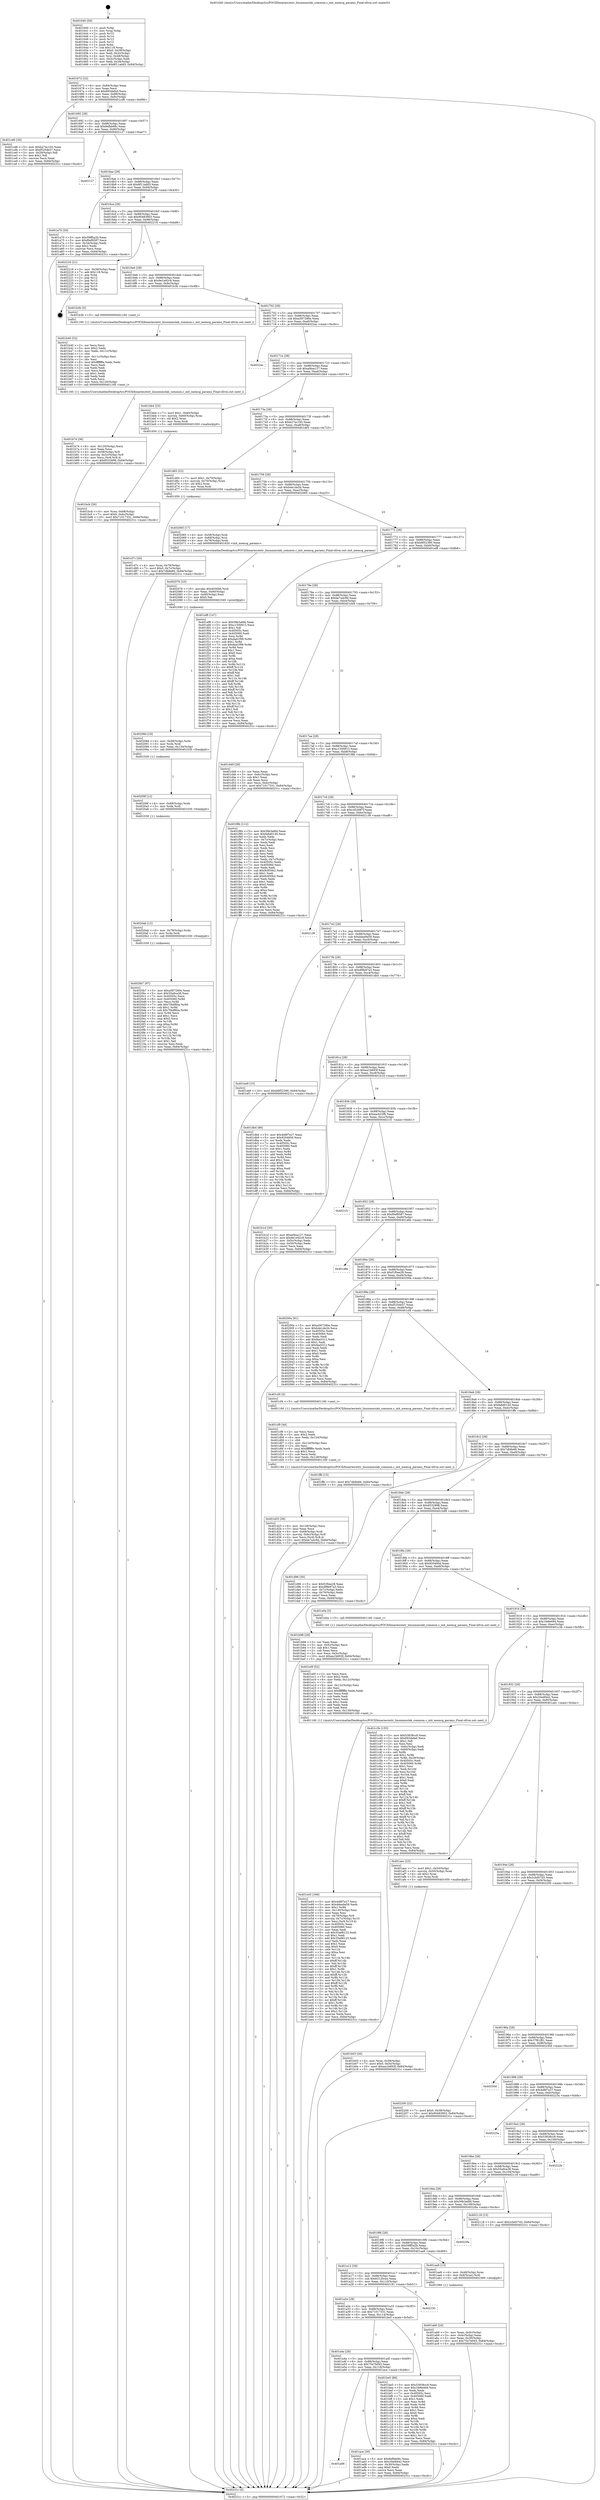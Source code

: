 digraph "0x401640" {
  label = "0x401640 (/mnt/c/Users/mathe/Desktop/tcc/POCII/binaries/extr_linuxmmslab_common.c_init_memcg_params_Final-ollvm.out::main(0))"
  labelloc = "t"
  node[shape=record]

  Entry [label="",width=0.3,height=0.3,shape=circle,fillcolor=black,style=filled]
  "0x401672" [label="{
     0x401672 [32]\l
     | [instrs]\l
     &nbsp;&nbsp;0x401672 \<+6\>: mov -0x84(%rbp),%eax\l
     &nbsp;&nbsp;0x401678 \<+2\>: mov %eax,%ecx\l
     &nbsp;&nbsp;0x40167a \<+6\>: sub $0x893defa0,%ecx\l
     &nbsp;&nbsp;0x401680 \<+6\>: mov %eax,-0x88(%rbp)\l
     &nbsp;&nbsp;0x401686 \<+6\>: mov %ecx,-0x8c(%rbp)\l
     &nbsp;&nbsp;0x40168c \<+6\>: je 0000000000401cd6 \<main+0x696\>\l
  }"]
  "0x401cd6" [label="{
     0x401cd6 [30]\l
     | [instrs]\l
     &nbsp;&nbsp;0x401cd6 \<+5\>: mov $0xb27ec193,%eax\l
     &nbsp;&nbsp;0x401cdb \<+5\>: mov $0xf525de57,%ecx\l
     &nbsp;&nbsp;0x401ce0 \<+3\>: mov -0x29(%rbp),%dl\l
     &nbsp;&nbsp;0x401ce3 \<+3\>: test $0x1,%dl\l
     &nbsp;&nbsp;0x401ce6 \<+3\>: cmovne %ecx,%eax\l
     &nbsp;&nbsp;0x401ce9 \<+6\>: mov %eax,-0x84(%rbp)\l
     &nbsp;&nbsp;0x401cef \<+5\>: jmp 000000000040231c \<main+0xcdc\>\l
  }"]
  "0x401692" [label="{
     0x401692 [28]\l
     | [instrs]\l
     &nbsp;&nbsp;0x401692 \<+5\>: jmp 0000000000401697 \<main+0x57\>\l
     &nbsp;&nbsp;0x401697 \<+6\>: mov -0x88(%rbp),%eax\l
     &nbsp;&nbsp;0x40169d \<+5\>: sub $0x8efbb68c,%eax\l
     &nbsp;&nbsp;0x4016a2 \<+6\>: mov %eax,-0x90(%rbp)\l
     &nbsp;&nbsp;0x4016a8 \<+6\>: je 0000000000402127 \<main+0xae7\>\l
  }"]
  Exit [label="",width=0.3,height=0.3,shape=circle,fillcolor=black,style=filled,peripheries=2]
  "0x402127" [label="{
     0x402127\l
  }", style=dashed]
  "0x4016ae" [label="{
     0x4016ae [28]\l
     | [instrs]\l
     &nbsp;&nbsp;0x4016ae \<+5\>: jmp 00000000004016b3 \<main+0x73\>\l
     &nbsp;&nbsp;0x4016b3 \<+6\>: mov -0x88(%rbp),%eax\l
     &nbsp;&nbsp;0x4016b9 \<+5\>: sub $0x8f11add3,%eax\l
     &nbsp;&nbsp;0x4016be \<+6\>: mov %eax,-0x94(%rbp)\l
     &nbsp;&nbsp;0x4016c4 \<+6\>: je 0000000000401a70 \<main+0x430\>\l
  }"]
  "0x4020b7" [label="{
     0x4020b7 [97]\l
     | [instrs]\l
     &nbsp;&nbsp;0x4020b7 \<+5\>: mov $0xa587280e,%eax\l
     &nbsp;&nbsp;0x4020bc \<+5\>: mov $0x55a9ca38,%esi\l
     &nbsp;&nbsp;0x4020c1 \<+7\>: mov 0x40505c,%ecx\l
     &nbsp;&nbsp;0x4020c8 \<+8\>: mov 0x405060,%r8d\l
     &nbsp;&nbsp;0x4020d0 \<+3\>: mov %ecx,%r9d\l
     &nbsp;&nbsp;0x4020d3 \<+7\>: add $0x7f4df6ba,%r9d\l
     &nbsp;&nbsp;0x4020da \<+4\>: sub $0x1,%r9d\l
     &nbsp;&nbsp;0x4020de \<+7\>: sub $0x7f4df6ba,%r9d\l
     &nbsp;&nbsp;0x4020e5 \<+4\>: imul %r9d,%ecx\l
     &nbsp;&nbsp;0x4020e9 \<+3\>: and $0x1,%ecx\l
     &nbsp;&nbsp;0x4020ec \<+3\>: cmp $0x0,%ecx\l
     &nbsp;&nbsp;0x4020ef \<+4\>: sete %r10b\l
     &nbsp;&nbsp;0x4020f3 \<+4\>: cmp $0xa,%r8d\l
     &nbsp;&nbsp;0x4020f7 \<+4\>: setl %r11b\l
     &nbsp;&nbsp;0x4020fb \<+3\>: mov %r10b,%bl\l
     &nbsp;&nbsp;0x4020fe \<+3\>: and %r11b,%bl\l
     &nbsp;&nbsp;0x402101 \<+3\>: xor %r11b,%r10b\l
     &nbsp;&nbsp;0x402104 \<+3\>: or %r10b,%bl\l
     &nbsp;&nbsp;0x402107 \<+3\>: test $0x1,%bl\l
     &nbsp;&nbsp;0x40210a \<+3\>: cmovne %esi,%eax\l
     &nbsp;&nbsp;0x40210d \<+6\>: mov %eax,-0x84(%rbp)\l
     &nbsp;&nbsp;0x402113 \<+5\>: jmp 000000000040231c \<main+0xcdc\>\l
  }"]
  "0x401a70" [label="{
     0x401a70 [30]\l
     | [instrs]\l
     &nbsp;&nbsp;0x401a70 \<+5\>: mov $0x59ff5a2b,%eax\l
     &nbsp;&nbsp;0x401a75 \<+5\>: mov $0xf0ef9587,%ecx\l
     &nbsp;&nbsp;0x401a7a \<+3\>: mov -0x34(%rbp),%edx\l
     &nbsp;&nbsp;0x401a7d \<+3\>: cmp $0x2,%edx\l
     &nbsp;&nbsp;0x401a80 \<+3\>: cmovne %ecx,%eax\l
     &nbsp;&nbsp;0x401a83 \<+6\>: mov %eax,-0x84(%rbp)\l
     &nbsp;&nbsp;0x401a89 \<+5\>: jmp 000000000040231c \<main+0xcdc\>\l
  }"]
  "0x4016ca" [label="{
     0x4016ca [28]\l
     | [instrs]\l
     &nbsp;&nbsp;0x4016ca \<+5\>: jmp 00000000004016cf \<main+0x8f\>\l
     &nbsp;&nbsp;0x4016cf \<+6\>: mov -0x88(%rbp),%eax\l
     &nbsp;&nbsp;0x4016d5 \<+5\>: sub $0x90483903,%eax\l
     &nbsp;&nbsp;0x4016da \<+6\>: mov %eax,-0x98(%rbp)\l
     &nbsp;&nbsp;0x4016e0 \<+6\>: je 0000000000402216 \<main+0xbd6\>\l
  }"]
  "0x40231c" [label="{
     0x40231c [5]\l
     | [instrs]\l
     &nbsp;&nbsp;0x40231c \<+5\>: jmp 0000000000401672 \<main+0x32\>\l
  }"]
  "0x401640" [label="{
     0x401640 [50]\l
     | [instrs]\l
     &nbsp;&nbsp;0x401640 \<+1\>: push %rbp\l
     &nbsp;&nbsp;0x401641 \<+3\>: mov %rsp,%rbp\l
     &nbsp;&nbsp;0x401644 \<+2\>: push %r15\l
     &nbsp;&nbsp;0x401646 \<+2\>: push %r14\l
     &nbsp;&nbsp;0x401648 \<+2\>: push %r13\l
     &nbsp;&nbsp;0x40164a \<+2\>: push %r12\l
     &nbsp;&nbsp;0x40164c \<+1\>: push %rbx\l
     &nbsp;&nbsp;0x40164d \<+7\>: sub $0x118,%rsp\l
     &nbsp;&nbsp;0x401654 \<+7\>: movl $0x0,-0x38(%rbp)\l
     &nbsp;&nbsp;0x40165b \<+3\>: mov %edi,-0x3c(%rbp)\l
     &nbsp;&nbsp;0x40165e \<+4\>: mov %rsi,-0x48(%rbp)\l
     &nbsp;&nbsp;0x401662 \<+3\>: mov -0x3c(%rbp),%edi\l
     &nbsp;&nbsp;0x401665 \<+3\>: mov %edi,-0x34(%rbp)\l
     &nbsp;&nbsp;0x401668 \<+10\>: movl $0x8f11add3,-0x84(%rbp)\l
  }"]
  "0x4020ab" [label="{
     0x4020ab [12]\l
     | [instrs]\l
     &nbsp;&nbsp;0x4020ab \<+4\>: mov -0x78(%rbp),%rdx\l
     &nbsp;&nbsp;0x4020af \<+3\>: mov %rdx,%rdi\l
     &nbsp;&nbsp;0x4020b2 \<+5\>: call 0000000000401030 \<free@plt\>\l
     | [calls]\l
     &nbsp;&nbsp;0x401030 \{1\} (unknown)\l
  }"]
  "0x402216" [label="{
     0x402216 [21]\l
     | [instrs]\l
     &nbsp;&nbsp;0x402216 \<+3\>: mov -0x38(%rbp),%eax\l
     &nbsp;&nbsp;0x402219 \<+7\>: add $0x118,%rsp\l
     &nbsp;&nbsp;0x402220 \<+1\>: pop %rbx\l
     &nbsp;&nbsp;0x402221 \<+2\>: pop %r12\l
     &nbsp;&nbsp;0x402223 \<+2\>: pop %r13\l
     &nbsp;&nbsp;0x402225 \<+2\>: pop %r14\l
     &nbsp;&nbsp;0x402227 \<+2\>: pop %r15\l
     &nbsp;&nbsp;0x402229 \<+1\>: pop %rbp\l
     &nbsp;&nbsp;0x40222a \<+1\>: ret\l
  }"]
  "0x4016e6" [label="{
     0x4016e6 [28]\l
     | [instrs]\l
     &nbsp;&nbsp;0x4016e6 \<+5\>: jmp 00000000004016eb \<main+0xab\>\l
     &nbsp;&nbsp;0x4016eb \<+6\>: mov -0x88(%rbp),%eax\l
     &nbsp;&nbsp;0x4016f1 \<+5\>: sub $0x9e1e92c9,%eax\l
     &nbsp;&nbsp;0x4016f6 \<+6\>: mov %eax,-0x9c(%rbp)\l
     &nbsp;&nbsp;0x4016fc \<+6\>: je 0000000000401b3b \<main+0x4fb\>\l
  }"]
  "0x40209f" [label="{
     0x40209f [12]\l
     | [instrs]\l
     &nbsp;&nbsp;0x40209f \<+4\>: mov -0x68(%rbp),%rdx\l
     &nbsp;&nbsp;0x4020a3 \<+3\>: mov %rdx,%rdi\l
     &nbsp;&nbsp;0x4020a6 \<+5\>: call 0000000000401030 \<free@plt\>\l
     | [calls]\l
     &nbsp;&nbsp;0x401030 \{1\} (unknown)\l
  }"]
  "0x401b3b" [label="{
     0x401b3b [5]\l
     | [instrs]\l
     &nbsp;&nbsp;0x401b3b \<+5\>: call 0000000000401160 \<next_i\>\l
     | [calls]\l
     &nbsp;&nbsp;0x401160 \{1\} (/mnt/c/Users/mathe/Desktop/tcc/POCII/binaries/extr_linuxmmslab_common.c_init_memcg_params_Final-ollvm.out::next_i)\l
  }"]
  "0x401702" [label="{
     0x401702 [28]\l
     | [instrs]\l
     &nbsp;&nbsp;0x401702 \<+5\>: jmp 0000000000401707 \<main+0xc7\>\l
     &nbsp;&nbsp;0x401707 \<+6\>: mov -0x88(%rbp),%eax\l
     &nbsp;&nbsp;0x40170d \<+5\>: sub $0xa587280e,%eax\l
     &nbsp;&nbsp;0x401712 \<+6\>: mov %eax,-0xa0(%rbp)\l
     &nbsp;&nbsp;0x401718 \<+6\>: je 00000000004022ac \<main+0xc6c\>\l
  }"]
  "0x40208d" [label="{
     0x40208d [18]\l
     | [instrs]\l
     &nbsp;&nbsp;0x40208d \<+4\>: mov -0x58(%rbp),%rdx\l
     &nbsp;&nbsp;0x402091 \<+3\>: mov %rdx,%rdi\l
     &nbsp;&nbsp;0x402094 \<+6\>: mov %eax,-0x134(%rbp)\l
     &nbsp;&nbsp;0x40209a \<+5\>: call 0000000000401030 \<free@plt\>\l
     | [calls]\l
     &nbsp;&nbsp;0x401030 \{1\} (unknown)\l
  }"]
  "0x4022ac" [label="{
     0x4022ac\l
  }", style=dashed]
  "0x40171e" [label="{
     0x40171e [28]\l
     | [instrs]\l
     &nbsp;&nbsp;0x40171e \<+5\>: jmp 0000000000401723 \<main+0xe3\>\l
     &nbsp;&nbsp;0x401723 \<+6\>: mov -0x88(%rbp),%eax\l
     &nbsp;&nbsp;0x401729 \<+5\>: sub $0xaf4ea127,%eax\l
     &nbsp;&nbsp;0x40172e \<+6\>: mov %eax,-0xa4(%rbp)\l
     &nbsp;&nbsp;0x401734 \<+6\>: je 0000000000401bb4 \<main+0x574\>\l
  }"]
  "0x402076" [label="{
     0x402076 [23]\l
     | [instrs]\l
     &nbsp;&nbsp;0x402076 \<+10\>: movabs $0x4030b6,%rdi\l
     &nbsp;&nbsp;0x402080 \<+3\>: mov %eax,-0x80(%rbp)\l
     &nbsp;&nbsp;0x402083 \<+3\>: mov -0x80(%rbp),%esi\l
     &nbsp;&nbsp;0x402086 \<+2\>: mov $0x0,%al\l
     &nbsp;&nbsp;0x402088 \<+5\>: call 0000000000401040 \<printf@plt\>\l
     | [calls]\l
     &nbsp;&nbsp;0x401040 \{1\} (unknown)\l
  }"]
  "0x401bb4" [label="{
     0x401bb4 [23]\l
     | [instrs]\l
     &nbsp;&nbsp;0x401bb4 \<+7\>: movl $0x1,-0x60(%rbp)\l
     &nbsp;&nbsp;0x401bbb \<+4\>: movslq -0x60(%rbp),%rax\l
     &nbsp;&nbsp;0x401bbf \<+4\>: shl $0x2,%rax\l
     &nbsp;&nbsp;0x401bc3 \<+3\>: mov %rax,%rdi\l
     &nbsp;&nbsp;0x401bc6 \<+5\>: call 0000000000401050 \<malloc@plt\>\l
     | [calls]\l
     &nbsp;&nbsp;0x401050 \{1\} (unknown)\l
  }"]
  "0x40173a" [label="{
     0x40173a [28]\l
     | [instrs]\l
     &nbsp;&nbsp;0x40173a \<+5\>: jmp 000000000040173f \<main+0xff\>\l
     &nbsp;&nbsp;0x40173f \<+6\>: mov -0x88(%rbp),%eax\l
     &nbsp;&nbsp;0x401745 \<+5\>: sub $0xb27ec193,%eax\l
     &nbsp;&nbsp;0x40174a \<+6\>: mov %eax,-0xa8(%rbp)\l
     &nbsp;&nbsp;0x401750 \<+6\>: je 0000000000401d65 \<main+0x725\>\l
  }"]
  "0x401e43" [label="{
     0x401e43 [166]\l
     | [instrs]\l
     &nbsp;&nbsp;0x401e43 \<+5\>: mov $0x4d8f7e27,%ecx\l
     &nbsp;&nbsp;0x401e48 \<+5\>: mov $0xddea9a59,%edx\l
     &nbsp;&nbsp;0x401e4d \<+3\>: mov $0x1,%r8b\l
     &nbsp;&nbsp;0x401e50 \<+6\>: mov -0x130(%rbp),%esi\l
     &nbsp;&nbsp;0x401e56 \<+3\>: imul %eax,%esi\l
     &nbsp;&nbsp;0x401e59 \<+4\>: mov -0x78(%rbp),%r9\l
     &nbsp;&nbsp;0x401e5d \<+4\>: movslq -0x7c(%rbp),%r10\l
     &nbsp;&nbsp;0x401e61 \<+4\>: mov %esi,(%r9,%r10,4)\l
     &nbsp;&nbsp;0x401e65 \<+7\>: mov 0x40505c,%eax\l
     &nbsp;&nbsp;0x401e6c \<+7\>: mov 0x405060,%esi\l
     &nbsp;&nbsp;0x401e73 \<+2\>: mov %eax,%edi\l
     &nbsp;&nbsp;0x401e75 \<+6\>: sub $0x35a88123,%edi\l
     &nbsp;&nbsp;0x401e7b \<+3\>: sub $0x1,%edi\l
     &nbsp;&nbsp;0x401e7e \<+6\>: add $0x35a88123,%edi\l
     &nbsp;&nbsp;0x401e84 \<+3\>: imul %edi,%eax\l
     &nbsp;&nbsp;0x401e87 \<+3\>: and $0x1,%eax\l
     &nbsp;&nbsp;0x401e8a \<+3\>: cmp $0x0,%eax\l
     &nbsp;&nbsp;0x401e8d \<+4\>: sete %r11b\l
     &nbsp;&nbsp;0x401e91 \<+3\>: cmp $0xa,%esi\l
     &nbsp;&nbsp;0x401e94 \<+3\>: setl %bl\l
     &nbsp;&nbsp;0x401e97 \<+3\>: mov %r11b,%r14b\l
     &nbsp;&nbsp;0x401e9a \<+4\>: xor $0xff,%r14b\l
     &nbsp;&nbsp;0x401e9e \<+3\>: mov %bl,%r15b\l
     &nbsp;&nbsp;0x401ea1 \<+4\>: xor $0xff,%r15b\l
     &nbsp;&nbsp;0x401ea5 \<+4\>: xor $0x1,%r8b\l
     &nbsp;&nbsp;0x401ea9 \<+3\>: mov %r14b,%r12b\l
     &nbsp;&nbsp;0x401eac \<+4\>: and $0xff,%r12b\l
     &nbsp;&nbsp;0x401eb0 \<+3\>: and %r8b,%r11b\l
     &nbsp;&nbsp;0x401eb3 \<+3\>: mov %r15b,%r13b\l
     &nbsp;&nbsp;0x401eb6 \<+4\>: and $0xff,%r13b\l
     &nbsp;&nbsp;0x401eba \<+3\>: and %r8b,%bl\l
     &nbsp;&nbsp;0x401ebd \<+3\>: or %r11b,%r12b\l
     &nbsp;&nbsp;0x401ec0 \<+3\>: or %bl,%r13b\l
     &nbsp;&nbsp;0x401ec3 \<+3\>: xor %r13b,%r12b\l
     &nbsp;&nbsp;0x401ec6 \<+3\>: or %r15b,%r14b\l
     &nbsp;&nbsp;0x401ec9 \<+4\>: xor $0xff,%r14b\l
     &nbsp;&nbsp;0x401ecd \<+4\>: or $0x1,%r8b\l
     &nbsp;&nbsp;0x401ed1 \<+3\>: and %r8b,%r14b\l
     &nbsp;&nbsp;0x401ed4 \<+3\>: or %r14b,%r12b\l
     &nbsp;&nbsp;0x401ed7 \<+4\>: test $0x1,%r12b\l
     &nbsp;&nbsp;0x401edb \<+3\>: cmovne %edx,%ecx\l
     &nbsp;&nbsp;0x401ede \<+6\>: mov %ecx,-0x84(%rbp)\l
     &nbsp;&nbsp;0x401ee4 \<+5\>: jmp 000000000040231c \<main+0xcdc\>\l
  }"]
  "0x401d65" [label="{
     0x401d65 [23]\l
     | [instrs]\l
     &nbsp;&nbsp;0x401d65 \<+7\>: movl $0x1,-0x70(%rbp)\l
     &nbsp;&nbsp;0x401d6c \<+4\>: movslq -0x70(%rbp),%rax\l
     &nbsp;&nbsp;0x401d70 \<+4\>: shl $0x2,%rax\l
     &nbsp;&nbsp;0x401d74 \<+3\>: mov %rax,%rdi\l
     &nbsp;&nbsp;0x401d77 \<+5\>: call 0000000000401050 \<malloc@plt\>\l
     | [calls]\l
     &nbsp;&nbsp;0x401050 \{1\} (unknown)\l
  }"]
  "0x401756" [label="{
     0x401756 [28]\l
     | [instrs]\l
     &nbsp;&nbsp;0x401756 \<+5\>: jmp 000000000040175b \<main+0x11b\>\l
     &nbsp;&nbsp;0x40175b \<+6\>: mov -0x88(%rbp),%eax\l
     &nbsp;&nbsp;0x401761 \<+5\>: sub $0xb4e1de2b,%eax\l
     &nbsp;&nbsp;0x401766 \<+6\>: mov %eax,-0xac(%rbp)\l
     &nbsp;&nbsp;0x40176c \<+6\>: je 0000000000402065 \<main+0xa25\>\l
  }"]
  "0x401e0f" [label="{
     0x401e0f [52]\l
     | [instrs]\l
     &nbsp;&nbsp;0x401e0f \<+2\>: xor %ecx,%ecx\l
     &nbsp;&nbsp;0x401e11 \<+5\>: mov $0x2,%edx\l
     &nbsp;&nbsp;0x401e16 \<+6\>: mov %edx,-0x12c(%rbp)\l
     &nbsp;&nbsp;0x401e1c \<+1\>: cltd\l
     &nbsp;&nbsp;0x401e1d \<+6\>: mov -0x12c(%rbp),%esi\l
     &nbsp;&nbsp;0x401e23 \<+2\>: idiv %esi\l
     &nbsp;&nbsp;0x401e25 \<+6\>: imul $0xfffffffe,%edx,%edx\l
     &nbsp;&nbsp;0x401e2b \<+2\>: mov %ecx,%edi\l
     &nbsp;&nbsp;0x401e2d \<+2\>: sub %edx,%edi\l
     &nbsp;&nbsp;0x401e2f \<+2\>: mov %ecx,%edx\l
     &nbsp;&nbsp;0x401e31 \<+3\>: sub $0x1,%edx\l
     &nbsp;&nbsp;0x401e34 \<+2\>: add %edx,%edi\l
     &nbsp;&nbsp;0x401e36 \<+2\>: sub %edi,%ecx\l
     &nbsp;&nbsp;0x401e38 \<+6\>: mov %ecx,-0x130(%rbp)\l
     &nbsp;&nbsp;0x401e3e \<+5\>: call 0000000000401160 \<next_i\>\l
     | [calls]\l
     &nbsp;&nbsp;0x401160 \{1\} (/mnt/c/Users/mathe/Desktop/tcc/POCII/binaries/extr_linuxmmslab_common.c_init_memcg_params_Final-ollvm.out::next_i)\l
  }"]
  "0x402065" [label="{
     0x402065 [17]\l
     | [instrs]\l
     &nbsp;&nbsp;0x402065 \<+4\>: mov -0x58(%rbp),%rdi\l
     &nbsp;&nbsp;0x402069 \<+4\>: mov -0x68(%rbp),%rsi\l
     &nbsp;&nbsp;0x40206d \<+4\>: mov -0x78(%rbp),%rdx\l
     &nbsp;&nbsp;0x402071 \<+5\>: call 0000000000401620 \<init_memcg_params\>\l
     | [calls]\l
     &nbsp;&nbsp;0x401620 \{1\} (/mnt/c/Users/mathe/Desktop/tcc/POCII/binaries/extr_linuxmmslab_common.c_init_memcg_params_Final-ollvm.out::init_memcg_params)\l
  }"]
  "0x401772" [label="{
     0x401772 [28]\l
     | [instrs]\l
     &nbsp;&nbsp;0x401772 \<+5\>: jmp 0000000000401777 \<main+0x137\>\l
     &nbsp;&nbsp;0x401777 \<+6\>: mov -0x88(%rbp),%eax\l
     &nbsp;&nbsp;0x40177d \<+5\>: sub $0xb6f52390,%eax\l
     &nbsp;&nbsp;0x401782 \<+6\>: mov %eax,-0xb0(%rbp)\l
     &nbsp;&nbsp;0x401788 \<+6\>: je 0000000000401ef8 \<main+0x8b8\>\l
  }"]
  "0x401d7c" [label="{
     0x401d7c [26]\l
     | [instrs]\l
     &nbsp;&nbsp;0x401d7c \<+4\>: mov %rax,-0x78(%rbp)\l
     &nbsp;&nbsp;0x401d80 \<+7\>: movl $0x0,-0x7c(%rbp)\l
     &nbsp;&nbsp;0x401d87 \<+10\>: movl $0x7db8e66,-0x84(%rbp)\l
     &nbsp;&nbsp;0x401d91 \<+5\>: jmp 000000000040231c \<main+0xcdc\>\l
  }"]
  "0x401ef8" [label="{
     0x401ef8 [147]\l
     | [instrs]\l
     &nbsp;&nbsp;0x401ef8 \<+5\>: mov $0x59b3a6fd,%eax\l
     &nbsp;&nbsp;0x401efd \<+5\>: mov $0xc1500813,%ecx\l
     &nbsp;&nbsp;0x401f02 \<+2\>: mov $0x1,%dl\l
     &nbsp;&nbsp;0x401f04 \<+7\>: mov 0x40505c,%esi\l
     &nbsp;&nbsp;0x401f0b \<+7\>: mov 0x405060,%edi\l
     &nbsp;&nbsp;0x401f12 \<+3\>: mov %esi,%r8d\l
     &nbsp;&nbsp;0x401f15 \<+7\>: add $0xdad1f99,%r8d\l
     &nbsp;&nbsp;0x401f1c \<+4\>: sub $0x1,%r8d\l
     &nbsp;&nbsp;0x401f20 \<+7\>: sub $0xdad1f99,%r8d\l
     &nbsp;&nbsp;0x401f27 \<+4\>: imul %r8d,%esi\l
     &nbsp;&nbsp;0x401f2b \<+3\>: and $0x1,%esi\l
     &nbsp;&nbsp;0x401f2e \<+3\>: cmp $0x0,%esi\l
     &nbsp;&nbsp;0x401f31 \<+4\>: sete %r9b\l
     &nbsp;&nbsp;0x401f35 \<+3\>: cmp $0xa,%edi\l
     &nbsp;&nbsp;0x401f38 \<+4\>: setl %r10b\l
     &nbsp;&nbsp;0x401f3c \<+3\>: mov %r9b,%r11b\l
     &nbsp;&nbsp;0x401f3f \<+4\>: xor $0xff,%r11b\l
     &nbsp;&nbsp;0x401f43 \<+3\>: mov %r10b,%bl\l
     &nbsp;&nbsp;0x401f46 \<+3\>: xor $0xff,%bl\l
     &nbsp;&nbsp;0x401f49 \<+3\>: xor $0x1,%dl\l
     &nbsp;&nbsp;0x401f4c \<+3\>: mov %r11b,%r14b\l
     &nbsp;&nbsp;0x401f4f \<+4\>: and $0xff,%r14b\l
     &nbsp;&nbsp;0x401f53 \<+3\>: and %dl,%r9b\l
     &nbsp;&nbsp;0x401f56 \<+3\>: mov %bl,%r15b\l
     &nbsp;&nbsp;0x401f59 \<+4\>: and $0xff,%r15b\l
     &nbsp;&nbsp;0x401f5d \<+3\>: and %dl,%r10b\l
     &nbsp;&nbsp;0x401f60 \<+3\>: or %r9b,%r14b\l
     &nbsp;&nbsp;0x401f63 \<+3\>: or %r10b,%r15b\l
     &nbsp;&nbsp;0x401f66 \<+3\>: xor %r15b,%r14b\l
     &nbsp;&nbsp;0x401f69 \<+3\>: or %bl,%r11b\l
     &nbsp;&nbsp;0x401f6c \<+4\>: xor $0xff,%r11b\l
     &nbsp;&nbsp;0x401f70 \<+3\>: or $0x1,%dl\l
     &nbsp;&nbsp;0x401f73 \<+3\>: and %dl,%r11b\l
     &nbsp;&nbsp;0x401f76 \<+3\>: or %r11b,%r14b\l
     &nbsp;&nbsp;0x401f79 \<+4\>: test $0x1,%r14b\l
     &nbsp;&nbsp;0x401f7d \<+3\>: cmovne %ecx,%eax\l
     &nbsp;&nbsp;0x401f80 \<+6\>: mov %eax,-0x84(%rbp)\l
     &nbsp;&nbsp;0x401f86 \<+5\>: jmp 000000000040231c \<main+0xcdc\>\l
  }"]
  "0x40178e" [label="{
     0x40178e [28]\l
     | [instrs]\l
     &nbsp;&nbsp;0x40178e \<+5\>: jmp 0000000000401793 \<main+0x153\>\l
     &nbsp;&nbsp;0x401793 \<+6\>: mov -0x88(%rbp),%eax\l
     &nbsp;&nbsp;0x401799 \<+5\>: sub $0xbe7a4c9d,%eax\l
     &nbsp;&nbsp;0x40179e \<+6\>: mov %eax,-0xb4(%rbp)\l
     &nbsp;&nbsp;0x4017a4 \<+6\>: je 0000000000401d49 \<main+0x709\>\l
  }"]
  "0x401d25" [label="{
     0x401d25 [36]\l
     | [instrs]\l
     &nbsp;&nbsp;0x401d25 \<+6\>: mov -0x128(%rbp),%ecx\l
     &nbsp;&nbsp;0x401d2b \<+3\>: imul %eax,%ecx\l
     &nbsp;&nbsp;0x401d2e \<+4\>: mov -0x68(%rbp),%rdi\l
     &nbsp;&nbsp;0x401d32 \<+4\>: movslq -0x6c(%rbp),%r8\l
     &nbsp;&nbsp;0x401d36 \<+4\>: mov %ecx,(%rdi,%r8,4)\l
     &nbsp;&nbsp;0x401d3a \<+10\>: movl $0xbe7a4c9d,-0x84(%rbp)\l
     &nbsp;&nbsp;0x401d44 \<+5\>: jmp 000000000040231c \<main+0xcdc\>\l
  }"]
  "0x401d49" [label="{
     0x401d49 [28]\l
     | [instrs]\l
     &nbsp;&nbsp;0x401d49 \<+2\>: xor %eax,%eax\l
     &nbsp;&nbsp;0x401d4b \<+3\>: mov -0x6c(%rbp),%ecx\l
     &nbsp;&nbsp;0x401d4e \<+3\>: sub $0x1,%eax\l
     &nbsp;&nbsp;0x401d51 \<+2\>: sub %eax,%ecx\l
     &nbsp;&nbsp;0x401d53 \<+3\>: mov %ecx,-0x6c(%rbp)\l
     &nbsp;&nbsp;0x401d56 \<+10\>: movl $0x71017331,-0x84(%rbp)\l
     &nbsp;&nbsp;0x401d60 \<+5\>: jmp 000000000040231c \<main+0xcdc\>\l
  }"]
  "0x4017aa" [label="{
     0x4017aa [28]\l
     | [instrs]\l
     &nbsp;&nbsp;0x4017aa \<+5\>: jmp 00000000004017af \<main+0x16f\>\l
     &nbsp;&nbsp;0x4017af \<+6\>: mov -0x88(%rbp),%eax\l
     &nbsp;&nbsp;0x4017b5 \<+5\>: sub $0xc1500813,%eax\l
     &nbsp;&nbsp;0x4017ba \<+6\>: mov %eax,-0xb8(%rbp)\l
     &nbsp;&nbsp;0x4017c0 \<+6\>: je 0000000000401f8b \<main+0x94b\>\l
  }"]
  "0x401cf9" [label="{
     0x401cf9 [44]\l
     | [instrs]\l
     &nbsp;&nbsp;0x401cf9 \<+2\>: xor %ecx,%ecx\l
     &nbsp;&nbsp;0x401cfb \<+5\>: mov $0x2,%edx\l
     &nbsp;&nbsp;0x401d00 \<+6\>: mov %edx,-0x124(%rbp)\l
     &nbsp;&nbsp;0x401d06 \<+1\>: cltd\l
     &nbsp;&nbsp;0x401d07 \<+6\>: mov -0x124(%rbp),%esi\l
     &nbsp;&nbsp;0x401d0d \<+2\>: idiv %esi\l
     &nbsp;&nbsp;0x401d0f \<+6\>: imul $0xfffffffe,%edx,%edx\l
     &nbsp;&nbsp;0x401d15 \<+3\>: sub $0x1,%ecx\l
     &nbsp;&nbsp;0x401d18 \<+2\>: sub %ecx,%edx\l
     &nbsp;&nbsp;0x401d1a \<+6\>: mov %edx,-0x128(%rbp)\l
     &nbsp;&nbsp;0x401d20 \<+5\>: call 0000000000401160 \<next_i\>\l
     | [calls]\l
     &nbsp;&nbsp;0x401160 \{1\} (/mnt/c/Users/mathe/Desktop/tcc/POCII/binaries/extr_linuxmmslab_common.c_init_memcg_params_Final-ollvm.out::next_i)\l
  }"]
  "0x401f8b" [label="{
     0x401f8b [112]\l
     | [instrs]\l
     &nbsp;&nbsp;0x401f8b \<+5\>: mov $0x59b3a6fd,%eax\l
     &nbsp;&nbsp;0x401f90 \<+5\>: mov $0xfa8d0140,%ecx\l
     &nbsp;&nbsp;0x401f95 \<+2\>: xor %edx,%edx\l
     &nbsp;&nbsp;0x401f97 \<+3\>: mov -0x7c(%rbp),%esi\l
     &nbsp;&nbsp;0x401f9a \<+2\>: mov %edx,%edi\l
     &nbsp;&nbsp;0x401f9c \<+2\>: sub %esi,%edi\l
     &nbsp;&nbsp;0x401f9e \<+2\>: mov %edx,%esi\l
     &nbsp;&nbsp;0x401fa0 \<+3\>: sub $0x1,%esi\l
     &nbsp;&nbsp;0x401fa3 \<+2\>: add %esi,%edi\l
     &nbsp;&nbsp;0x401fa5 \<+2\>: sub %edi,%edx\l
     &nbsp;&nbsp;0x401fa7 \<+3\>: mov %edx,-0x7c(%rbp)\l
     &nbsp;&nbsp;0x401faa \<+7\>: mov 0x40505c,%edx\l
     &nbsp;&nbsp;0x401fb1 \<+7\>: mov 0x405060,%esi\l
     &nbsp;&nbsp;0x401fb8 \<+2\>: mov %edx,%edi\l
     &nbsp;&nbsp;0x401fba \<+6\>: sub $0x9c850b2,%edi\l
     &nbsp;&nbsp;0x401fc0 \<+3\>: sub $0x1,%edi\l
     &nbsp;&nbsp;0x401fc3 \<+6\>: add $0x9c850b2,%edi\l
     &nbsp;&nbsp;0x401fc9 \<+3\>: imul %edi,%edx\l
     &nbsp;&nbsp;0x401fcc \<+3\>: and $0x1,%edx\l
     &nbsp;&nbsp;0x401fcf \<+3\>: cmp $0x0,%edx\l
     &nbsp;&nbsp;0x401fd2 \<+4\>: sete %r8b\l
     &nbsp;&nbsp;0x401fd6 \<+3\>: cmp $0xa,%esi\l
     &nbsp;&nbsp;0x401fd9 \<+4\>: setl %r9b\l
     &nbsp;&nbsp;0x401fdd \<+3\>: mov %r8b,%r10b\l
     &nbsp;&nbsp;0x401fe0 \<+3\>: and %r9b,%r10b\l
     &nbsp;&nbsp;0x401fe3 \<+3\>: xor %r9b,%r8b\l
     &nbsp;&nbsp;0x401fe6 \<+3\>: or %r8b,%r10b\l
     &nbsp;&nbsp;0x401fe9 \<+4\>: test $0x1,%r10b\l
     &nbsp;&nbsp;0x401fed \<+3\>: cmovne %ecx,%eax\l
     &nbsp;&nbsp;0x401ff0 \<+6\>: mov %eax,-0x84(%rbp)\l
     &nbsp;&nbsp;0x401ff6 \<+5\>: jmp 000000000040231c \<main+0xcdc\>\l
  }"]
  "0x4017c6" [label="{
     0x4017c6 [28]\l
     | [instrs]\l
     &nbsp;&nbsp;0x4017c6 \<+5\>: jmp 00000000004017cb \<main+0x18b\>\l
     &nbsp;&nbsp;0x4017cb \<+6\>: mov -0x88(%rbp),%eax\l
     &nbsp;&nbsp;0x4017d1 \<+5\>: sub $0xc452687f,%eax\l
     &nbsp;&nbsp;0x4017d6 \<+6\>: mov %eax,-0xbc(%rbp)\l
     &nbsp;&nbsp;0x4017dc \<+6\>: je 0000000000402136 \<main+0xaf6\>\l
  }"]
  "0x401bcb" [label="{
     0x401bcb [26]\l
     | [instrs]\l
     &nbsp;&nbsp;0x401bcb \<+4\>: mov %rax,-0x68(%rbp)\l
     &nbsp;&nbsp;0x401bcf \<+7\>: movl $0x0,-0x6c(%rbp)\l
     &nbsp;&nbsp;0x401bd6 \<+10\>: movl $0x71017331,-0x84(%rbp)\l
     &nbsp;&nbsp;0x401be0 \<+5\>: jmp 000000000040231c \<main+0xcdc\>\l
  }"]
  "0x402136" [label="{
     0x402136\l
  }", style=dashed]
  "0x4017e2" [label="{
     0x4017e2 [28]\l
     | [instrs]\l
     &nbsp;&nbsp;0x4017e2 \<+5\>: jmp 00000000004017e7 \<main+0x1a7\>\l
     &nbsp;&nbsp;0x4017e7 \<+6\>: mov -0x88(%rbp),%eax\l
     &nbsp;&nbsp;0x4017ed \<+5\>: sub $0xddea9a59,%eax\l
     &nbsp;&nbsp;0x4017f2 \<+6\>: mov %eax,-0xc0(%rbp)\l
     &nbsp;&nbsp;0x4017f8 \<+6\>: je 0000000000401ee9 \<main+0x8a9\>\l
  }"]
  "0x401b74" [label="{
     0x401b74 [36]\l
     | [instrs]\l
     &nbsp;&nbsp;0x401b74 \<+6\>: mov -0x120(%rbp),%ecx\l
     &nbsp;&nbsp;0x401b7a \<+3\>: imul %eax,%ecx\l
     &nbsp;&nbsp;0x401b7d \<+4\>: mov -0x58(%rbp),%r8\l
     &nbsp;&nbsp;0x401b81 \<+4\>: movslq -0x5c(%rbp),%r9\l
     &nbsp;&nbsp;0x401b85 \<+4\>: mov %ecx,(%r8,%r9,4)\l
     &nbsp;&nbsp;0x401b89 \<+10\>: movl $0x8532898,-0x84(%rbp)\l
     &nbsp;&nbsp;0x401b93 \<+5\>: jmp 000000000040231c \<main+0xcdc\>\l
  }"]
  "0x401ee9" [label="{
     0x401ee9 [15]\l
     | [instrs]\l
     &nbsp;&nbsp;0x401ee9 \<+10\>: movl $0xb6f52390,-0x84(%rbp)\l
     &nbsp;&nbsp;0x401ef3 \<+5\>: jmp 000000000040231c \<main+0xcdc\>\l
  }"]
  "0x4017fe" [label="{
     0x4017fe [28]\l
     | [instrs]\l
     &nbsp;&nbsp;0x4017fe \<+5\>: jmp 0000000000401803 \<main+0x1c3\>\l
     &nbsp;&nbsp;0x401803 \<+6\>: mov -0x88(%rbp),%eax\l
     &nbsp;&nbsp;0x401809 \<+5\>: sub $0xdf9b97a3,%eax\l
     &nbsp;&nbsp;0x40180e \<+6\>: mov %eax,-0xc4(%rbp)\l
     &nbsp;&nbsp;0x401814 \<+6\>: je 0000000000401db4 \<main+0x774\>\l
  }"]
  "0x401b40" [label="{
     0x401b40 [52]\l
     | [instrs]\l
     &nbsp;&nbsp;0x401b40 \<+2\>: xor %ecx,%ecx\l
     &nbsp;&nbsp;0x401b42 \<+5\>: mov $0x2,%edx\l
     &nbsp;&nbsp;0x401b47 \<+6\>: mov %edx,-0x11c(%rbp)\l
     &nbsp;&nbsp;0x401b4d \<+1\>: cltd\l
     &nbsp;&nbsp;0x401b4e \<+6\>: mov -0x11c(%rbp),%esi\l
     &nbsp;&nbsp;0x401b54 \<+2\>: idiv %esi\l
     &nbsp;&nbsp;0x401b56 \<+6\>: imul $0xfffffffe,%edx,%edx\l
     &nbsp;&nbsp;0x401b5c \<+2\>: mov %ecx,%edi\l
     &nbsp;&nbsp;0x401b5e \<+2\>: sub %edx,%edi\l
     &nbsp;&nbsp;0x401b60 \<+2\>: mov %ecx,%edx\l
     &nbsp;&nbsp;0x401b62 \<+3\>: sub $0x1,%edx\l
     &nbsp;&nbsp;0x401b65 \<+2\>: add %edx,%edi\l
     &nbsp;&nbsp;0x401b67 \<+2\>: sub %edi,%ecx\l
     &nbsp;&nbsp;0x401b69 \<+6\>: mov %ecx,-0x120(%rbp)\l
     &nbsp;&nbsp;0x401b6f \<+5\>: call 0000000000401160 \<next_i\>\l
     | [calls]\l
     &nbsp;&nbsp;0x401160 \{1\} (/mnt/c/Users/mathe/Desktop/tcc/POCII/binaries/extr_linuxmmslab_common.c_init_memcg_params_Final-ollvm.out::next_i)\l
  }"]
  "0x401db4" [label="{
     0x401db4 [86]\l
     | [instrs]\l
     &nbsp;&nbsp;0x401db4 \<+5\>: mov $0x4d8f7e27,%eax\l
     &nbsp;&nbsp;0x401db9 \<+5\>: mov $0x920460d,%ecx\l
     &nbsp;&nbsp;0x401dbe \<+2\>: xor %edx,%edx\l
     &nbsp;&nbsp;0x401dc0 \<+7\>: mov 0x40505c,%esi\l
     &nbsp;&nbsp;0x401dc7 \<+7\>: mov 0x405060,%edi\l
     &nbsp;&nbsp;0x401dce \<+3\>: sub $0x1,%edx\l
     &nbsp;&nbsp;0x401dd1 \<+3\>: mov %esi,%r8d\l
     &nbsp;&nbsp;0x401dd4 \<+3\>: add %edx,%r8d\l
     &nbsp;&nbsp;0x401dd7 \<+4\>: imul %r8d,%esi\l
     &nbsp;&nbsp;0x401ddb \<+3\>: and $0x1,%esi\l
     &nbsp;&nbsp;0x401dde \<+3\>: cmp $0x0,%esi\l
     &nbsp;&nbsp;0x401de1 \<+4\>: sete %r9b\l
     &nbsp;&nbsp;0x401de5 \<+3\>: cmp $0xa,%edi\l
     &nbsp;&nbsp;0x401de8 \<+4\>: setl %r10b\l
     &nbsp;&nbsp;0x401dec \<+3\>: mov %r9b,%r11b\l
     &nbsp;&nbsp;0x401def \<+3\>: and %r10b,%r11b\l
     &nbsp;&nbsp;0x401df2 \<+3\>: xor %r10b,%r9b\l
     &nbsp;&nbsp;0x401df5 \<+3\>: or %r9b,%r11b\l
     &nbsp;&nbsp;0x401df8 \<+4\>: test $0x1,%r11b\l
     &nbsp;&nbsp;0x401dfc \<+3\>: cmovne %ecx,%eax\l
     &nbsp;&nbsp;0x401dff \<+6\>: mov %eax,-0x84(%rbp)\l
     &nbsp;&nbsp;0x401e05 \<+5\>: jmp 000000000040231c \<main+0xcdc\>\l
  }"]
  "0x40181a" [label="{
     0x40181a [28]\l
     | [instrs]\l
     &nbsp;&nbsp;0x40181a \<+5\>: jmp 000000000040181f \<main+0x1df\>\l
     &nbsp;&nbsp;0x40181f \<+6\>: mov -0x88(%rbp),%eax\l
     &nbsp;&nbsp;0x401825 \<+5\>: sub $0xea1b693f,%eax\l
     &nbsp;&nbsp;0x40182a \<+6\>: mov %eax,-0xc8(%rbp)\l
     &nbsp;&nbsp;0x401830 \<+6\>: je 0000000000401b1d \<main+0x4dd\>\l
  }"]
  "0x401b03" [label="{
     0x401b03 [26]\l
     | [instrs]\l
     &nbsp;&nbsp;0x401b03 \<+4\>: mov %rax,-0x58(%rbp)\l
     &nbsp;&nbsp;0x401b07 \<+7\>: movl $0x0,-0x5c(%rbp)\l
     &nbsp;&nbsp;0x401b0e \<+10\>: movl $0xea1b693f,-0x84(%rbp)\l
     &nbsp;&nbsp;0x401b18 \<+5\>: jmp 000000000040231c \<main+0xcdc\>\l
  }"]
  "0x401b1d" [label="{
     0x401b1d [30]\l
     | [instrs]\l
     &nbsp;&nbsp;0x401b1d \<+5\>: mov $0xaf4ea127,%eax\l
     &nbsp;&nbsp;0x401b22 \<+5\>: mov $0x9e1e92c9,%ecx\l
     &nbsp;&nbsp;0x401b27 \<+3\>: mov -0x5c(%rbp),%edx\l
     &nbsp;&nbsp;0x401b2a \<+3\>: cmp -0x50(%rbp),%edx\l
     &nbsp;&nbsp;0x401b2d \<+3\>: cmovl %ecx,%eax\l
     &nbsp;&nbsp;0x401b30 \<+6\>: mov %eax,-0x84(%rbp)\l
     &nbsp;&nbsp;0x401b36 \<+5\>: jmp 000000000040231c \<main+0xcdc\>\l
  }"]
  "0x401836" [label="{
     0x401836 [28]\l
     | [instrs]\l
     &nbsp;&nbsp;0x401836 \<+5\>: jmp 000000000040183b \<main+0x1fb\>\l
     &nbsp;&nbsp;0x40183b \<+6\>: mov -0x88(%rbp),%eax\l
     &nbsp;&nbsp;0x401841 \<+5\>: sub $0xeacb22f6,%eax\l
     &nbsp;&nbsp;0x401846 \<+6\>: mov %eax,-0xcc(%rbp)\l
     &nbsp;&nbsp;0x40184c \<+6\>: je 00000000004021f1 \<main+0xbb1\>\l
  }"]
  "0x401a66" [label="{
     0x401a66\l
  }", style=dashed]
  "0x4021f1" [label="{
     0x4021f1\l
  }", style=dashed]
  "0x401852" [label="{
     0x401852 [28]\l
     | [instrs]\l
     &nbsp;&nbsp;0x401852 \<+5\>: jmp 0000000000401857 \<main+0x217\>\l
     &nbsp;&nbsp;0x401857 \<+6\>: mov -0x88(%rbp),%eax\l
     &nbsp;&nbsp;0x40185d \<+5\>: sub $0xf0ef9587,%eax\l
     &nbsp;&nbsp;0x401862 \<+6\>: mov %eax,-0xd0(%rbp)\l
     &nbsp;&nbsp;0x401868 \<+6\>: je 0000000000401a8e \<main+0x44e\>\l
  }"]
  "0x401ace" [label="{
     0x401ace [30]\l
     | [instrs]\l
     &nbsp;&nbsp;0x401ace \<+5\>: mov $0x8efbb68c,%eax\l
     &nbsp;&nbsp;0x401ad3 \<+5\>: mov $0x20edf442,%ecx\l
     &nbsp;&nbsp;0x401ad8 \<+3\>: mov -0x30(%rbp),%edx\l
     &nbsp;&nbsp;0x401adb \<+3\>: cmp $0x0,%edx\l
     &nbsp;&nbsp;0x401ade \<+3\>: cmove %ecx,%eax\l
     &nbsp;&nbsp;0x401ae1 \<+6\>: mov %eax,-0x84(%rbp)\l
     &nbsp;&nbsp;0x401ae7 \<+5\>: jmp 000000000040231c \<main+0xcdc\>\l
  }"]
  "0x401a8e" [label="{
     0x401a8e\l
  }", style=dashed]
  "0x40186e" [label="{
     0x40186e [28]\l
     | [instrs]\l
     &nbsp;&nbsp;0x40186e \<+5\>: jmp 0000000000401873 \<main+0x233\>\l
     &nbsp;&nbsp;0x401873 \<+6\>: mov -0x88(%rbp),%eax\l
     &nbsp;&nbsp;0x401879 \<+5\>: sub $0xf1f0ee28,%eax\l
     &nbsp;&nbsp;0x40187e \<+6\>: mov %eax,-0xd4(%rbp)\l
     &nbsp;&nbsp;0x401884 \<+6\>: je 000000000040200a \<main+0x9ca\>\l
  }"]
  "0x401a4a" [label="{
     0x401a4a [28]\l
     | [instrs]\l
     &nbsp;&nbsp;0x401a4a \<+5\>: jmp 0000000000401a4f \<main+0x40f\>\l
     &nbsp;&nbsp;0x401a4f \<+6\>: mov -0x88(%rbp),%eax\l
     &nbsp;&nbsp;0x401a55 \<+5\>: sub $0x75a7b093,%eax\l
     &nbsp;&nbsp;0x401a5a \<+6\>: mov %eax,-0x118(%rbp)\l
     &nbsp;&nbsp;0x401a60 \<+6\>: je 0000000000401ace \<main+0x48e\>\l
  }"]
  "0x40200a" [label="{
     0x40200a [91]\l
     | [instrs]\l
     &nbsp;&nbsp;0x40200a \<+5\>: mov $0xa587280e,%eax\l
     &nbsp;&nbsp;0x40200f \<+5\>: mov $0xb4e1de2b,%ecx\l
     &nbsp;&nbsp;0x402014 \<+7\>: mov 0x40505c,%edx\l
     &nbsp;&nbsp;0x40201b \<+7\>: mov 0x405060,%esi\l
     &nbsp;&nbsp;0x402022 \<+2\>: mov %edx,%edi\l
     &nbsp;&nbsp;0x402024 \<+6\>: add $0xfaa5312,%edi\l
     &nbsp;&nbsp;0x40202a \<+3\>: sub $0x1,%edi\l
     &nbsp;&nbsp;0x40202d \<+6\>: sub $0xfaa5312,%edi\l
     &nbsp;&nbsp;0x402033 \<+3\>: imul %edi,%edx\l
     &nbsp;&nbsp;0x402036 \<+3\>: and $0x1,%edx\l
     &nbsp;&nbsp;0x402039 \<+3\>: cmp $0x0,%edx\l
     &nbsp;&nbsp;0x40203c \<+4\>: sete %r8b\l
     &nbsp;&nbsp;0x402040 \<+3\>: cmp $0xa,%esi\l
     &nbsp;&nbsp;0x402043 \<+4\>: setl %r9b\l
     &nbsp;&nbsp;0x402047 \<+3\>: mov %r8b,%r10b\l
     &nbsp;&nbsp;0x40204a \<+3\>: and %r9b,%r10b\l
     &nbsp;&nbsp;0x40204d \<+3\>: xor %r9b,%r8b\l
     &nbsp;&nbsp;0x402050 \<+3\>: or %r8b,%r10b\l
     &nbsp;&nbsp;0x402053 \<+4\>: test $0x1,%r10b\l
     &nbsp;&nbsp;0x402057 \<+3\>: cmovne %ecx,%eax\l
     &nbsp;&nbsp;0x40205a \<+6\>: mov %eax,-0x84(%rbp)\l
     &nbsp;&nbsp;0x402060 \<+5\>: jmp 000000000040231c \<main+0xcdc\>\l
  }"]
  "0x40188a" [label="{
     0x40188a [28]\l
     | [instrs]\l
     &nbsp;&nbsp;0x40188a \<+5\>: jmp 000000000040188f \<main+0x24f\>\l
     &nbsp;&nbsp;0x40188f \<+6\>: mov -0x88(%rbp),%eax\l
     &nbsp;&nbsp;0x401895 \<+5\>: sub $0xf525de57,%eax\l
     &nbsp;&nbsp;0x40189a \<+6\>: mov %eax,-0xd8(%rbp)\l
     &nbsp;&nbsp;0x4018a0 \<+6\>: je 0000000000401cf4 \<main+0x6b4\>\l
  }"]
  "0x401be5" [label="{
     0x401be5 [86]\l
     | [instrs]\l
     &nbsp;&nbsp;0x401be5 \<+5\>: mov $0x53838cc9,%eax\l
     &nbsp;&nbsp;0x401bea \<+5\>: mov $0x1fe6e494,%ecx\l
     &nbsp;&nbsp;0x401bef \<+2\>: xor %edx,%edx\l
     &nbsp;&nbsp;0x401bf1 \<+7\>: mov 0x40505c,%esi\l
     &nbsp;&nbsp;0x401bf8 \<+7\>: mov 0x405060,%edi\l
     &nbsp;&nbsp;0x401bff \<+3\>: sub $0x1,%edx\l
     &nbsp;&nbsp;0x401c02 \<+3\>: mov %esi,%r8d\l
     &nbsp;&nbsp;0x401c05 \<+3\>: add %edx,%r8d\l
     &nbsp;&nbsp;0x401c08 \<+4\>: imul %r8d,%esi\l
     &nbsp;&nbsp;0x401c0c \<+3\>: and $0x1,%esi\l
     &nbsp;&nbsp;0x401c0f \<+3\>: cmp $0x0,%esi\l
     &nbsp;&nbsp;0x401c12 \<+4\>: sete %r9b\l
     &nbsp;&nbsp;0x401c16 \<+3\>: cmp $0xa,%edi\l
     &nbsp;&nbsp;0x401c19 \<+4\>: setl %r10b\l
     &nbsp;&nbsp;0x401c1d \<+3\>: mov %r9b,%r11b\l
     &nbsp;&nbsp;0x401c20 \<+3\>: and %r10b,%r11b\l
     &nbsp;&nbsp;0x401c23 \<+3\>: xor %r10b,%r9b\l
     &nbsp;&nbsp;0x401c26 \<+3\>: or %r9b,%r11b\l
     &nbsp;&nbsp;0x401c29 \<+4\>: test $0x1,%r11b\l
     &nbsp;&nbsp;0x401c2d \<+3\>: cmovne %ecx,%eax\l
     &nbsp;&nbsp;0x401c30 \<+6\>: mov %eax,-0x84(%rbp)\l
     &nbsp;&nbsp;0x401c36 \<+5\>: jmp 000000000040231c \<main+0xcdc\>\l
  }"]
  "0x401cf4" [label="{
     0x401cf4 [5]\l
     | [instrs]\l
     &nbsp;&nbsp;0x401cf4 \<+5\>: call 0000000000401160 \<next_i\>\l
     | [calls]\l
     &nbsp;&nbsp;0x401160 \{1\} (/mnt/c/Users/mathe/Desktop/tcc/POCII/binaries/extr_linuxmmslab_common.c_init_memcg_params_Final-ollvm.out::next_i)\l
  }"]
  "0x4018a6" [label="{
     0x4018a6 [28]\l
     | [instrs]\l
     &nbsp;&nbsp;0x4018a6 \<+5\>: jmp 00000000004018ab \<main+0x26b\>\l
     &nbsp;&nbsp;0x4018ab \<+6\>: mov -0x88(%rbp),%eax\l
     &nbsp;&nbsp;0x4018b1 \<+5\>: sub $0xfa8d0140,%eax\l
     &nbsp;&nbsp;0x4018b6 \<+6\>: mov %eax,-0xdc(%rbp)\l
     &nbsp;&nbsp;0x4018bc \<+6\>: je 0000000000401ffb \<main+0x9bb\>\l
  }"]
  "0x401a2e" [label="{
     0x401a2e [28]\l
     | [instrs]\l
     &nbsp;&nbsp;0x401a2e \<+5\>: jmp 0000000000401a33 \<main+0x3f3\>\l
     &nbsp;&nbsp;0x401a33 \<+6\>: mov -0x88(%rbp),%eax\l
     &nbsp;&nbsp;0x401a39 \<+5\>: sub $0x71017331,%eax\l
     &nbsp;&nbsp;0x401a3e \<+6\>: mov %eax,-0x114(%rbp)\l
     &nbsp;&nbsp;0x401a44 \<+6\>: je 0000000000401be5 \<main+0x5a5\>\l
  }"]
  "0x401ffb" [label="{
     0x401ffb [15]\l
     | [instrs]\l
     &nbsp;&nbsp;0x401ffb \<+10\>: movl $0x7db8e66,-0x84(%rbp)\l
     &nbsp;&nbsp;0x402005 \<+5\>: jmp 000000000040231c \<main+0xcdc\>\l
  }"]
  "0x4018c2" [label="{
     0x4018c2 [28]\l
     | [instrs]\l
     &nbsp;&nbsp;0x4018c2 \<+5\>: jmp 00000000004018c7 \<main+0x287\>\l
     &nbsp;&nbsp;0x4018c7 \<+6\>: mov -0x88(%rbp),%eax\l
     &nbsp;&nbsp;0x4018cd \<+5\>: sub $0x7db8e66,%eax\l
     &nbsp;&nbsp;0x4018d2 \<+6\>: mov %eax,-0xe0(%rbp)\l
     &nbsp;&nbsp;0x4018d8 \<+6\>: je 0000000000401d96 \<main+0x756\>\l
  }"]
  "0x402191" [label="{
     0x402191\l
  }", style=dashed]
  "0x401d96" [label="{
     0x401d96 [30]\l
     | [instrs]\l
     &nbsp;&nbsp;0x401d96 \<+5\>: mov $0xf1f0ee28,%eax\l
     &nbsp;&nbsp;0x401d9b \<+5\>: mov $0xdf9b97a3,%ecx\l
     &nbsp;&nbsp;0x401da0 \<+3\>: mov -0x7c(%rbp),%edx\l
     &nbsp;&nbsp;0x401da3 \<+3\>: cmp -0x70(%rbp),%edx\l
     &nbsp;&nbsp;0x401da6 \<+3\>: cmovl %ecx,%eax\l
     &nbsp;&nbsp;0x401da9 \<+6\>: mov %eax,-0x84(%rbp)\l
     &nbsp;&nbsp;0x401daf \<+5\>: jmp 000000000040231c \<main+0xcdc\>\l
  }"]
  "0x4018de" [label="{
     0x4018de [28]\l
     | [instrs]\l
     &nbsp;&nbsp;0x4018de \<+5\>: jmp 00000000004018e3 \<main+0x2a3\>\l
     &nbsp;&nbsp;0x4018e3 \<+6\>: mov -0x88(%rbp),%eax\l
     &nbsp;&nbsp;0x4018e9 \<+5\>: sub $0x8532898,%eax\l
     &nbsp;&nbsp;0x4018ee \<+6\>: mov %eax,-0xe4(%rbp)\l
     &nbsp;&nbsp;0x4018f4 \<+6\>: je 0000000000401b98 \<main+0x558\>\l
  }"]
  "0x401ab6" [label="{
     0x401ab6 [24]\l
     | [instrs]\l
     &nbsp;&nbsp;0x401ab6 \<+3\>: mov %eax,-0x4c(%rbp)\l
     &nbsp;&nbsp;0x401ab9 \<+3\>: mov -0x4c(%rbp),%eax\l
     &nbsp;&nbsp;0x401abc \<+3\>: mov %eax,-0x30(%rbp)\l
     &nbsp;&nbsp;0x401abf \<+10\>: movl $0x75a7b093,-0x84(%rbp)\l
     &nbsp;&nbsp;0x401ac9 \<+5\>: jmp 000000000040231c \<main+0xcdc\>\l
  }"]
  "0x401b98" [label="{
     0x401b98 [28]\l
     | [instrs]\l
     &nbsp;&nbsp;0x401b98 \<+2\>: xor %eax,%eax\l
     &nbsp;&nbsp;0x401b9a \<+3\>: mov -0x5c(%rbp),%ecx\l
     &nbsp;&nbsp;0x401b9d \<+3\>: sub $0x1,%eax\l
     &nbsp;&nbsp;0x401ba0 \<+2\>: sub %eax,%ecx\l
     &nbsp;&nbsp;0x401ba2 \<+3\>: mov %ecx,-0x5c(%rbp)\l
     &nbsp;&nbsp;0x401ba5 \<+10\>: movl $0xea1b693f,-0x84(%rbp)\l
     &nbsp;&nbsp;0x401baf \<+5\>: jmp 000000000040231c \<main+0xcdc\>\l
  }"]
  "0x4018fa" [label="{
     0x4018fa [28]\l
     | [instrs]\l
     &nbsp;&nbsp;0x4018fa \<+5\>: jmp 00000000004018ff \<main+0x2bf\>\l
     &nbsp;&nbsp;0x4018ff \<+6\>: mov -0x88(%rbp),%eax\l
     &nbsp;&nbsp;0x401905 \<+5\>: sub $0x920460d,%eax\l
     &nbsp;&nbsp;0x40190a \<+6\>: mov %eax,-0xe8(%rbp)\l
     &nbsp;&nbsp;0x401910 \<+6\>: je 0000000000401e0a \<main+0x7ca\>\l
  }"]
  "0x401a12" [label="{
     0x401a12 [28]\l
     | [instrs]\l
     &nbsp;&nbsp;0x401a12 \<+5\>: jmp 0000000000401a17 \<main+0x3d7\>\l
     &nbsp;&nbsp;0x401a17 \<+6\>: mov -0x88(%rbp),%eax\l
     &nbsp;&nbsp;0x401a1d \<+5\>: sub $0x63120cee,%eax\l
     &nbsp;&nbsp;0x401a22 \<+6\>: mov %eax,-0x110(%rbp)\l
     &nbsp;&nbsp;0x401a28 \<+6\>: je 0000000000402191 \<main+0xb51\>\l
  }"]
  "0x401e0a" [label="{
     0x401e0a [5]\l
     | [instrs]\l
     &nbsp;&nbsp;0x401e0a \<+5\>: call 0000000000401160 \<next_i\>\l
     | [calls]\l
     &nbsp;&nbsp;0x401160 \{1\} (/mnt/c/Users/mathe/Desktop/tcc/POCII/binaries/extr_linuxmmslab_common.c_init_memcg_params_Final-ollvm.out::next_i)\l
  }"]
  "0x401916" [label="{
     0x401916 [28]\l
     | [instrs]\l
     &nbsp;&nbsp;0x401916 \<+5\>: jmp 000000000040191b \<main+0x2db\>\l
     &nbsp;&nbsp;0x40191b \<+6\>: mov -0x88(%rbp),%eax\l
     &nbsp;&nbsp;0x401921 \<+5\>: sub $0x1fe6e494,%eax\l
     &nbsp;&nbsp;0x401926 \<+6\>: mov %eax,-0xec(%rbp)\l
     &nbsp;&nbsp;0x40192c \<+6\>: je 0000000000401c3b \<main+0x5fb\>\l
  }"]
  "0x401aa9" [label="{
     0x401aa9 [13]\l
     | [instrs]\l
     &nbsp;&nbsp;0x401aa9 \<+4\>: mov -0x48(%rbp),%rax\l
     &nbsp;&nbsp;0x401aad \<+4\>: mov 0x8(%rax),%rdi\l
     &nbsp;&nbsp;0x401ab1 \<+5\>: call 0000000000401060 \<atoi@plt\>\l
     | [calls]\l
     &nbsp;&nbsp;0x401060 \{1\} (unknown)\l
  }"]
  "0x401c3b" [label="{
     0x401c3b [155]\l
     | [instrs]\l
     &nbsp;&nbsp;0x401c3b \<+5\>: mov $0x53838cc9,%eax\l
     &nbsp;&nbsp;0x401c40 \<+5\>: mov $0x893defa0,%ecx\l
     &nbsp;&nbsp;0x401c45 \<+2\>: mov $0x1,%dl\l
     &nbsp;&nbsp;0x401c47 \<+2\>: xor %esi,%esi\l
     &nbsp;&nbsp;0x401c49 \<+3\>: mov -0x6c(%rbp),%edi\l
     &nbsp;&nbsp;0x401c4c \<+3\>: cmp -0x60(%rbp),%edi\l
     &nbsp;&nbsp;0x401c4f \<+4\>: setl %r8b\l
     &nbsp;&nbsp;0x401c53 \<+4\>: and $0x1,%r8b\l
     &nbsp;&nbsp;0x401c57 \<+4\>: mov %r8b,-0x29(%rbp)\l
     &nbsp;&nbsp;0x401c5b \<+7\>: mov 0x40505c,%edi\l
     &nbsp;&nbsp;0x401c62 \<+8\>: mov 0x405060,%r9d\l
     &nbsp;&nbsp;0x401c6a \<+3\>: sub $0x1,%esi\l
     &nbsp;&nbsp;0x401c6d \<+3\>: mov %edi,%r10d\l
     &nbsp;&nbsp;0x401c70 \<+3\>: add %esi,%r10d\l
     &nbsp;&nbsp;0x401c73 \<+4\>: imul %r10d,%edi\l
     &nbsp;&nbsp;0x401c77 \<+3\>: and $0x1,%edi\l
     &nbsp;&nbsp;0x401c7a \<+3\>: cmp $0x0,%edi\l
     &nbsp;&nbsp;0x401c7d \<+4\>: sete %r8b\l
     &nbsp;&nbsp;0x401c81 \<+4\>: cmp $0xa,%r9d\l
     &nbsp;&nbsp;0x401c85 \<+4\>: setl %r11b\l
     &nbsp;&nbsp;0x401c89 \<+3\>: mov %r8b,%bl\l
     &nbsp;&nbsp;0x401c8c \<+3\>: xor $0xff,%bl\l
     &nbsp;&nbsp;0x401c8f \<+3\>: mov %r11b,%r14b\l
     &nbsp;&nbsp;0x401c92 \<+4\>: xor $0xff,%r14b\l
     &nbsp;&nbsp;0x401c96 \<+3\>: xor $0x1,%dl\l
     &nbsp;&nbsp;0x401c99 \<+3\>: mov %bl,%r15b\l
     &nbsp;&nbsp;0x401c9c \<+4\>: and $0xff,%r15b\l
     &nbsp;&nbsp;0x401ca0 \<+3\>: and %dl,%r8b\l
     &nbsp;&nbsp;0x401ca3 \<+3\>: mov %r14b,%r12b\l
     &nbsp;&nbsp;0x401ca6 \<+4\>: and $0xff,%r12b\l
     &nbsp;&nbsp;0x401caa \<+3\>: and %dl,%r11b\l
     &nbsp;&nbsp;0x401cad \<+3\>: or %r8b,%r15b\l
     &nbsp;&nbsp;0x401cb0 \<+3\>: or %r11b,%r12b\l
     &nbsp;&nbsp;0x401cb3 \<+3\>: xor %r12b,%r15b\l
     &nbsp;&nbsp;0x401cb6 \<+3\>: or %r14b,%bl\l
     &nbsp;&nbsp;0x401cb9 \<+3\>: xor $0xff,%bl\l
     &nbsp;&nbsp;0x401cbc \<+3\>: or $0x1,%dl\l
     &nbsp;&nbsp;0x401cbf \<+2\>: and %dl,%bl\l
     &nbsp;&nbsp;0x401cc1 \<+3\>: or %bl,%r15b\l
     &nbsp;&nbsp;0x401cc4 \<+4\>: test $0x1,%r15b\l
     &nbsp;&nbsp;0x401cc8 \<+3\>: cmovne %ecx,%eax\l
     &nbsp;&nbsp;0x401ccb \<+6\>: mov %eax,-0x84(%rbp)\l
     &nbsp;&nbsp;0x401cd1 \<+5\>: jmp 000000000040231c \<main+0xcdc\>\l
  }"]
  "0x401932" [label="{
     0x401932 [28]\l
     | [instrs]\l
     &nbsp;&nbsp;0x401932 \<+5\>: jmp 0000000000401937 \<main+0x2f7\>\l
     &nbsp;&nbsp;0x401937 \<+6\>: mov -0x88(%rbp),%eax\l
     &nbsp;&nbsp;0x40193d \<+5\>: sub $0x20edf442,%eax\l
     &nbsp;&nbsp;0x401942 \<+6\>: mov %eax,-0xf0(%rbp)\l
     &nbsp;&nbsp;0x401948 \<+6\>: je 0000000000401aec \<main+0x4ac\>\l
  }"]
  "0x4019f6" [label="{
     0x4019f6 [28]\l
     | [instrs]\l
     &nbsp;&nbsp;0x4019f6 \<+5\>: jmp 00000000004019fb \<main+0x3bb\>\l
     &nbsp;&nbsp;0x4019fb \<+6\>: mov -0x88(%rbp),%eax\l
     &nbsp;&nbsp;0x401a01 \<+5\>: sub $0x59ff5a2b,%eax\l
     &nbsp;&nbsp;0x401a06 \<+6\>: mov %eax,-0x10c(%rbp)\l
     &nbsp;&nbsp;0x401a0c \<+6\>: je 0000000000401aa9 \<main+0x469\>\l
  }"]
  "0x401aec" [label="{
     0x401aec [23]\l
     | [instrs]\l
     &nbsp;&nbsp;0x401aec \<+7\>: movl $0x1,-0x50(%rbp)\l
     &nbsp;&nbsp;0x401af3 \<+4\>: movslq -0x50(%rbp),%rax\l
     &nbsp;&nbsp;0x401af7 \<+4\>: shl $0x2,%rax\l
     &nbsp;&nbsp;0x401afb \<+3\>: mov %rax,%rdi\l
     &nbsp;&nbsp;0x401afe \<+5\>: call 0000000000401050 \<malloc@plt\>\l
     | [calls]\l
     &nbsp;&nbsp;0x401050 \{1\} (unknown)\l
  }"]
  "0x40194e" [label="{
     0x40194e [28]\l
     | [instrs]\l
     &nbsp;&nbsp;0x40194e \<+5\>: jmp 0000000000401953 \<main+0x313\>\l
     &nbsp;&nbsp;0x401953 \<+6\>: mov -0x88(%rbp),%eax\l
     &nbsp;&nbsp;0x401959 \<+5\>: sub $0x2cbd57d3,%eax\l
     &nbsp;&nbsp;0x40195e \<+6\>: mov %eax,-0xf4(%rbp)\l
     &nbsp;&nbsp;0x401964 \<+6\>: je 0000000000402200 \<main+0xbc0\>\l
  }"]
  "0x40228a" [label="{
     0x40228a\l
  }", style=dashed]
  "0x402200" [label="{
     0x402200 [22]\l
     | [instrs]\l
     &nbsp;&nbsp;0x402200 \<+7\>: movl $0x0,-0x38(%rbp)\l
     &nbsp;&nbsp;0x402207 \<+10\>: movl $0x90483903,-0x84(%rbp)\l
     &nbsp;&nbsp;0x402211 \<+5\>: jmp 000000000040231c \<main+0xcdc\>\l
  }"]
  "0x40196a" [label="{
     0x40196a [28]\l
     | [instrs]\l
     &nbsp;&nbsp;0x40196a \<+5\>: jmp 000000000040196f \<main+0x32f\>\l
     &nbsp;&nbsp;0x40196f \<+6\>: mov -0x88(%rbp),%eax\l
     &nbsp;&nbsp;0x401975 \<+5\>: sub $0x37f81f81,%eax\l
     &nbsp;&nbsp;0x40197a \<+6\>: mov %eax,-0xf8(%rbp)\l
     &nbsp;&nbsp;0x401980 \<+6\>: je 000000000040230d \<main+0xccd\>\l
  }"]
  "0x4019da" [label="{
     0x4019da [28]\l
     | [instrs]\l
     &nbsp;&nbsp;0x4019da \<+5\>: jmp 00000000004019df \<main+0x39f\>\l
     &nbsp;&nbsp;0x4019df \<+6\>: mov -0x88(%rbp),%eax\l
     &nbsp;&nbsp;0x4019e5 \<+5\>: sub $0x59b3a6fd,%eax\l
     &nbsp;&nbsp;0x4019ea \<+6\>: mov %eax,-0x108(%rbp)\l
     &nbsp;&nbsp;0x4019f0 \<+6\>: je 000000000040228a \<main+0xc4a\>\l
  }"]
  "0x40230d" [label="{
     0x40230d\l
  }", style=dashed]
  "0x401986" [label="{
     0x401986 [28]\l
     | [instrs]\l
     &nbsp;&nbsp;0x401986 \<+5\>: jmp 000000000040198b \<main+0x34b\>\l
     &nbsp;&nbsp;0x40198b \<+6\>: mov -0x88(%rbp),%eax\l
     &nbsp;&nbsp;0x401991 \<+5\>: sub $0x4d8f7e27,%eax\l
     &nbsp;&nbsp;0x401996 \<+6\>: mov %eax,-0xfc(%rbp)\l
     &nbsp;&nbsp;0x40199c \<+6\>: je 000000000040223a \<main+0xbfa\>\l
  }"]
  "0x402118" [label="{
     0x402118 [15]\l
     | [instrs]\l
     &nbsp;&nbsp;0x402118 \<+10\>: movl $0x2cbd57d3,-0x84(%rbp)\l
     &nbsp;&nbsp;0x402122 \<+5\>: jmp 000000000040231c \<main+0xcdc\>\l
  }"]
  "0x40223a" [label="{
     0x40223a\l
  }", style=dashed]
  "0x4019a2" [label="{
     0x4019a2 [28]\l
     | [instrs]\l
     &nbsp;&nbsp;0x4019a2 \<+5\>: jmp 00000000004019a7 \<main+0x367\>\l
     &nbsp;&nbsp;0x4019a7 \<+6\>: mov -0x88(%rbp),%eax\l
     &nbsp;&nbsp;0x4019ad \<+5\>: sub $0x53838cc9,%eax\l
     &nbsp;&nbsp;0x4019b2 \<+6\>: mov %eax,-0x100(%rbp)\l
     &nbsp;&nbsp;0x4019b8 \<+6\>: je 000000000040222b \<main+0xbeb\>\l
  }"]
  "0x4019be" [label="{
     0x4019be [28]\l
     | [instrs]\l
     &nbsp;&nbsp;0x4019be \<+5\>: jmp 00000000004019c3 \<main+0x383\>\l
     &nbsp;&nbsp;0x4019c3 \<+6\>: mov -0x88(%rbp),%eax\l
     &nbsp;&nbsp;0x4019c9 \<+5\>: sub $0x55a9ca38,%eax\l
     &nbsp;&nbsp;0x4019ce \<+6\>: mov %eax,-0x104(%rbp)\l
     &nbsp;&nbsp;0x4019d4 \<+6\>: je 0000000000402118 \<main+0xad8\>\l
  }"]
  "0x40222b" [label="{
     0x40222b\l
  }", style=dashed]
  Entry -> "0x401640" [label=" 1"]
  "0x401672" -> "0x401cd6" [label=" 2"]
  "0x401672" -> "0x401692" [label=" 29"]
  "0x402216" -> Exit [label=" 1"]
  "0x401692" -> "0x402127" [label=" 0"]
  "0x401692" -> "0x4016ae" [label=" 29"]
  "0x402200" -> "0x40231c" [label=" 1"]
  "0x4016ae" -> "0x401a70" [label=" 1"]
  "0x4016ae" -> "0x4016ca" [label=" 28"]
  "0x401a70" -> "0x40231c" [label=" 1"]
  "0x401640" -> "0x401672" [label=" 1"]
  "0x40231c" -> "0x401672" [label=" 30"]
  "0x402118" -> "0x40231c" [label=" 1"]
  "0x4016ca" -> "0x402216" [label=" 1"]
  "0x4016ca" -> "0x4016e6" [label=" 27"]
  "0x4020b7" -> "0x40231c" [label=" 1"]
  "0x4016e6" -> "0x401b3b" [label=" 1"]
  "0x4016e6" -> "0x401702" [label=" 26"]
  "0x4020ab" -> "0x4020b7" [label=" 1"]
  "0x401702" -> "0x4022ac" [label=" 0"]
  "0x401702" -> "0x40171e" [label=" 26"]
  "0x40209f" -> "0x4020ab" [label=" 1"]
  "0x40171e" -> "0x401bb4" [label=" 1"]
  "0x40171e" -> "0x40173a" [label=" 25"]
  "0x40208d" -> "0x40209f" [label=" 1"]
  "0x40173a" -> "0x401d65" [label=" 1"]
  "0x40173a" -> "0x401756" [label=" 24"]
  "0x402076" -> "0x40208d" [label=" 1"]
  "0x401756" -> "0x402065" [label=" 1"]
  "0x401756" -> "0x401772" [label=" 23"]
  "0x402065" -> "0x402076" [label=" 1"]
  "0x401772" -> "0x401ef8" [label=" 1"]
  "0x401772" -> "0x40178e" [label=" 22"]
  "0x40200a" -> "0x40231c" [label=" 1"]
  "0x40178e" -> "0x401d49" [label=" 1"]
  "0x40178e" -> "0x4017aa" [label=" 21"]
  "0x401ffb" -> "0x40231c" [label=" 1"]
  "0x4017aa" -> "0x401f8b" [label=" 1"]
  "0x4017aa" -> "0x4017c6" [label=" 20"]
  "0x401f8b" -> "0x40231c" [label=" 1"]
  "0x4017c6" -> "0x402136" [label=" 0"]
  "0x4017c6" -> "0x4017e2" [label=" 20"]
  "0x401ef8" -> "0x40231c" [label=" 1"]
  "0x4017e2" -> "0x401ee9" [label=" 1"]
  "0x4017e2" -> "0x4017fe" [label=" 19"]
  "0x401ee9" -> "0x40231c" [label=" 1"]
  "0x4017fe" -> "0x401db4" [label=" 1"]
  "0x4017fe" -> "0x40181a" [label=" 18"]
  "0x401e43" -> "0x40231c" [label=" 1"]
  "0x40181a" -> "0x401b1d" [label=" 2"]
  "0x40181a" -> "0x401836" [label=" 16"]
  "0x401e0f" -> "0x401e43" [label=" 1"]
  "0x401836" -> "0x4021f1" [label=" 0"]
  "0x401836" -> "0x401852" [label=" 16"]
  "0x401e0a" -> "0x401e0f" [label=" 1"]
  "0x401852" -> "0x401a8e" [label=" 0"]
  "0x401852" -> "0x40186e" [label=" 16"]
  "0x401db4" -> "0x40231c" [label=" 1"]
  "0x40186e" -> "0x40200a" [label=" 1"]
  "0x40186e" -> "0x40188a" [label=" 15"]
  "0x401d7c" -> "0x40231c" [label=" 1"]
  "0x40188a" -> "0x401cf4" [label=" 1"]
  "0x40188a" -> "0x4018a6" [label=" 14"]
  "0x401d65" -> "0x401d7c" [label=" 1"]
  "0x4018a6" -> "0x401ffb" [label=" 1"]
  "0x4018a6" -> "0x4018c2" [label=" 13"]
  "0x401d25" -> "0x40231c" [label=" 1"]
  "0x4018c2" -> "0x401d96" [label=" 2"]
  "0x4018c2" -> "0x4018de" [label=" 11"]
  "0x401cf9" -> "0x401d25" [label=" 1"]
  "0x4018de" -> "0x401b98" [label=" 1"]
  "0x4018de" -> "0x4018fa" [label=" 10"]
  "0x401cd6" -> "0x40231c" [label=" 2"]
  "0x4018fa" -> "0x401e0a" [label=" 1"]
  "0x4018fa" -> "0x401916" [label=" 9"]
  "0x401c3b" -> "0x40231c" [label=" 2"]
  "0x401916" -> "0x401c3b" [label=" 2"]
  "0x401916" -> "0x401932" [label=" 7"]
  "0x401be5" -> "0x40231c" [label=" 2"]
  "0x401932" -> "0x401aec" [label=" 1"]
  "0x401932" -> "0x40194e" [label=" 6"]
  "0x401bb4" -> "0x401bcb" [label=" 1"]
  "0x40194e" -> "0x402200" [label=" 1"]
  "0x40194e" -> "0x40196a" [label=" 5"]
  "0x401b98" -> "0x40231c" [label=" 1"]
  "0x40196a" -> "0x40230d" [label=" 0"]
  "0x40196a" -> "0x401986" [label=" 5"]
  "0x401b40" -> "0x401b74" [label=" 1"]
  "0x401986" -> "0x40223a" [label=" 0"]
  "0x401986" -> "0x4019a2" [label=" 5"]
  "0x401b3b" -> "0x401b40" [label=" 1"]
  "0x4019a2" -> "0x40222b" [label=" 0"]
  "0x4019a2" -> "0x4019be" [label=" 5"]
  "0x401b1d" -> "0x40231c" [label=" 2"]
  "0x4019be" -> "0x402118" [label=" 1"]
  "0x4019be" -> "0x4019da" [label=" 4"]
  "0x401b74" -> "0x40231c" [label=" 1"]
  "0x4019da" -> "0x40228a" [label=" 0"]
  "0x4019da" -> "0x4019f6" [label=" 4"]
  "0x401bcb" -> "0x40231c" [label=" 1"]
  "0x4019f6" -> "0x401aa9" [label=" 1"]
  "0x4019f6" -> "0x401a12" [label=" 3"]
  "0x401aa9" -> "0x401ab6" [label=" 1"]
  "0x401ab6" -> "0x40231c" [label=" 1"]
  "0x401cf4" -> "0x401cf9" [label=" 1"]
  "0x401a12" -> "0x402191" [label=" 0"]
  "0x401a12" -> "0x401a2e" [label=" 3"]
  "0x401d49" -> "0x40231c" [label=" 1"]
  "0x401a2e" -> "0x401be5" [label=" 2"]
  "0x401a2e" -> "0x401a4a" [label=" 1"]
  "0x401d96" -> "0x40231c" [label=" 2"]
  "0x401a4a" -> "0x401ace" [label=" 1"]
  "0x401a4a" -> "0x401a66" [label=" 0"]
  "0x401ace" -> "0x40231c" [label=" 1"]
  "0x401aec" -> "0x401b03" [label=" 1"]
  "0x401b03" -> "0x40231c" [label=" 1"]
}
